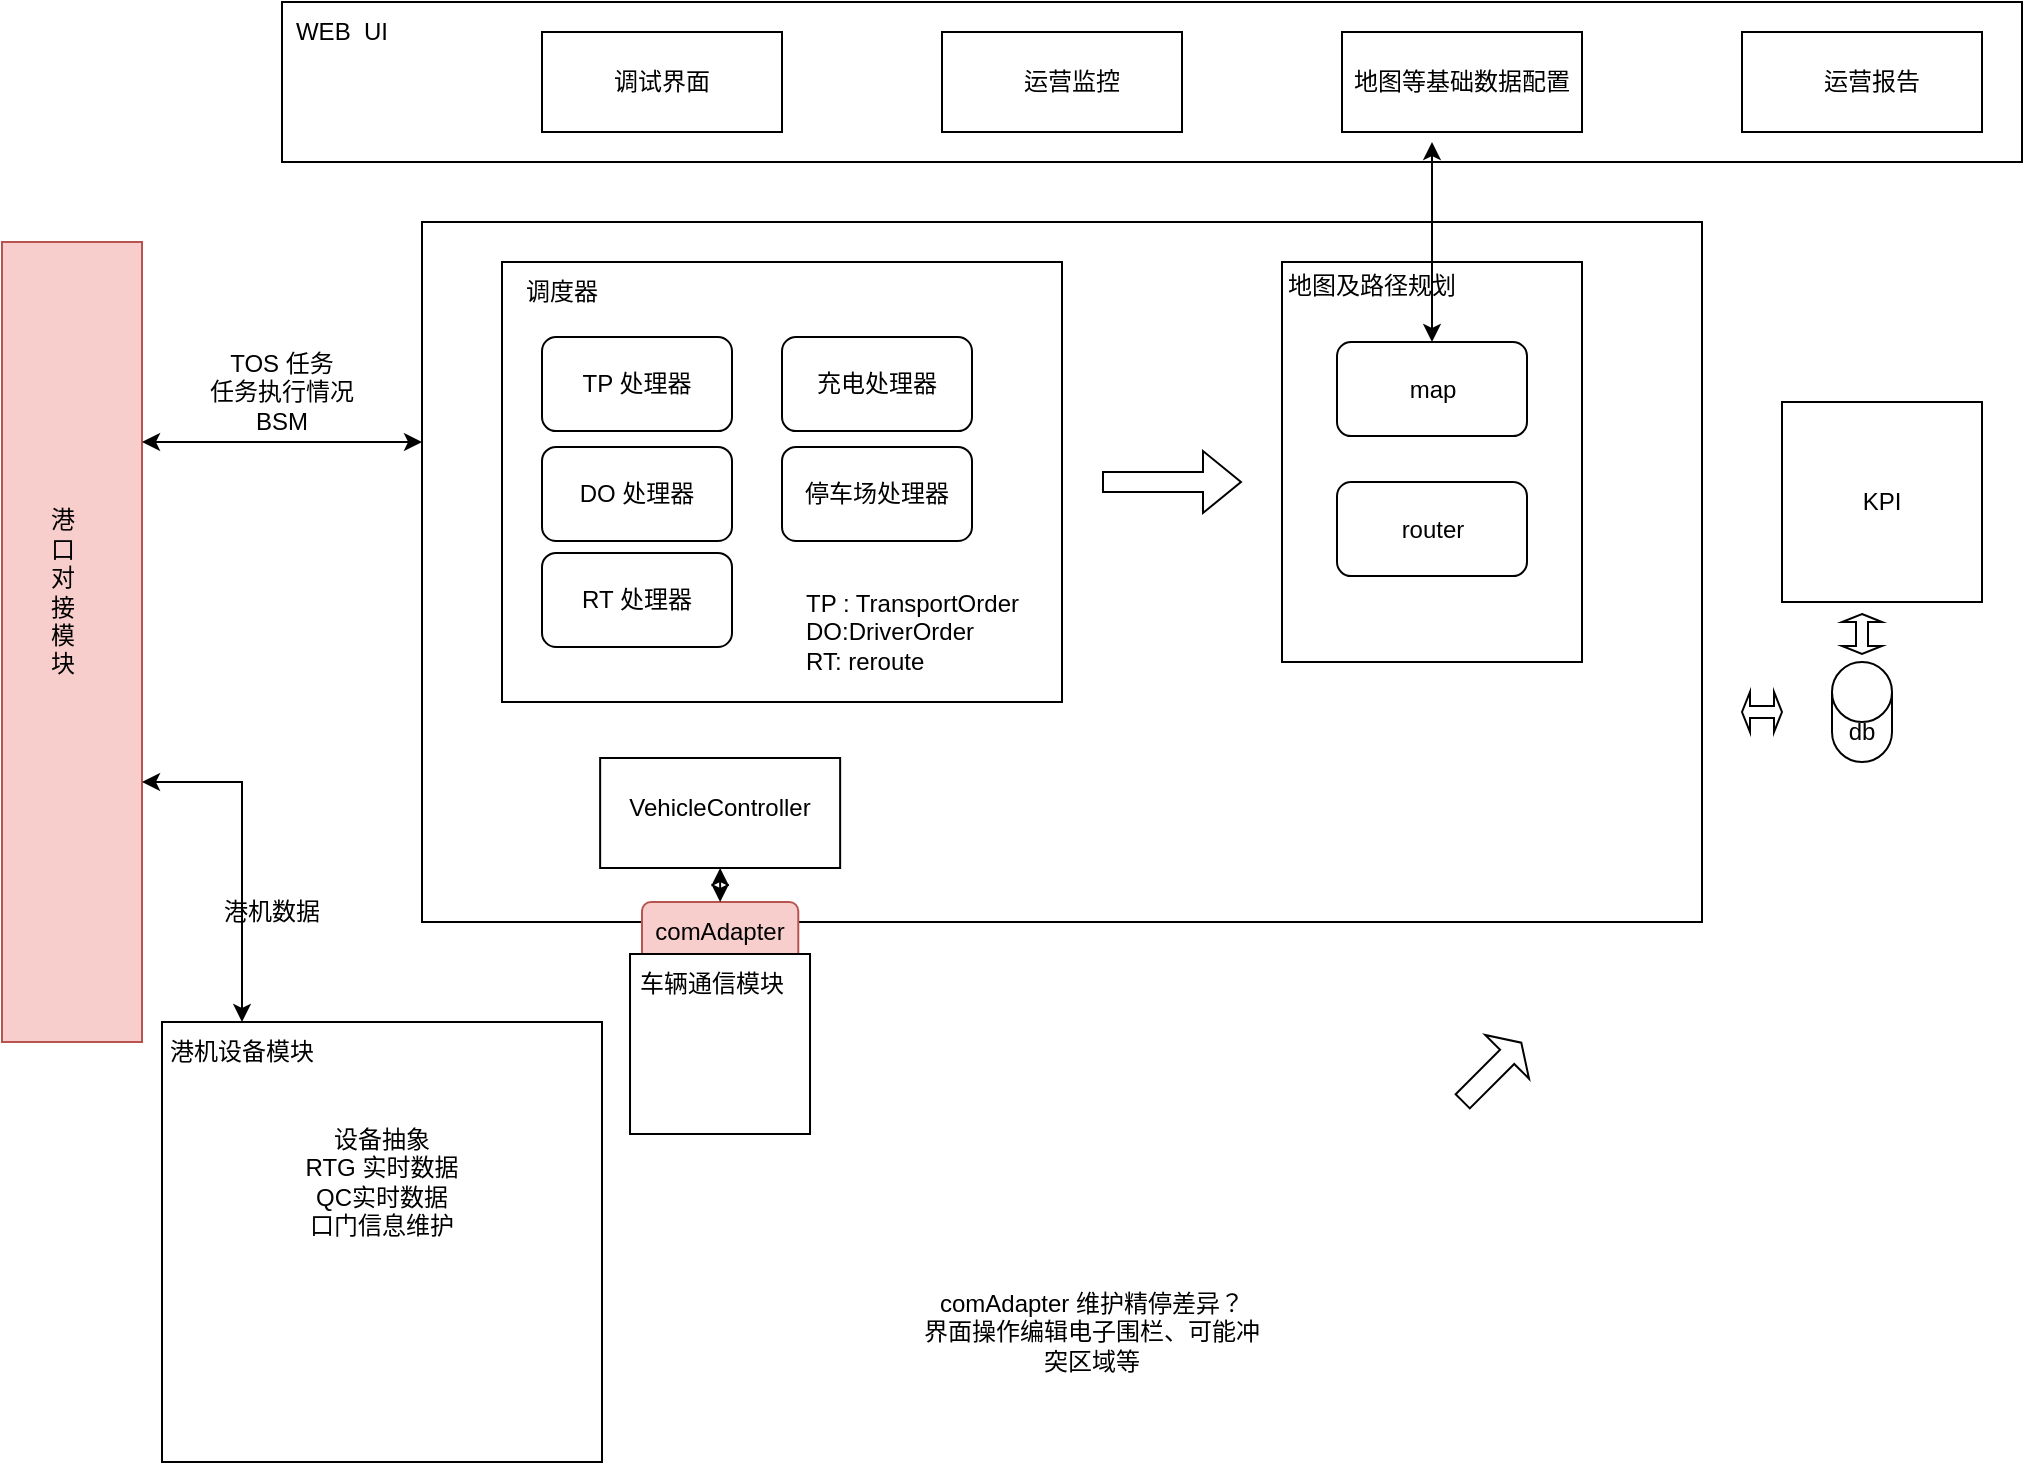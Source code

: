 <mxfile version="21.3.0" type="github">
  <diagram name="Page-1" id="5f0bae14-7c28-e335-631c-24af17079c00">
    <mxGraphModel dx="1562" dy="869" grid="1" gridSize="10" guides="1" tooltips="1" connect="1" arrows="1" fold="1" page="1" pageScale="1" pageWidth="1100" pageHeight="850" background="none" math="0" shadow="0">
      <root>
        <mxCell id="0" />
        <mxCell id="1" parent="0" />
        <mxCell id="tz9ENl9yOeId7DFRfG0S-5" value="" style="whiteSpace=wrap;html=1;aspect=fixed;" vertex="1" parent="1">
          <mxGeometry x="160" y="530" width="220" height="220" as="geometry" />
        </mxCell>
        <mxCell id="tz9ENl9yOeId7DFRfG0S-6" value="港机设备模块" style="text;strokeColor=none;align=center;fillColor=none;html=1;verticalAlign=middle;whiteSpace=wrap;rounded=0;" vertex="1" parent="1">
          <mxGeometry x="160" y="530" width="80" height="30" as="geometry" />
        </mxCell>
        <mxCell id="tz9ENl9yOeId7DFRfG0S-10" value="" style="whiteSpace=wrap;html=1;" vertex="1" parent="1">
          <mxGeometry x="220" y="20" width="870" height="80" as="geometry" />
        </mxCell>
        <mxCell id="tz9ENl9yOeId7DFRfG0S-11" value="WEB&amp;nbsp; UI" style="text;strokeColor=none;align=center;fillColor=none;html=1;verticalAlign=middle;whiteSpace=wrap;rounded=0;" vertex="1" parent="1">
          <mxGeometry x="220" y="20" width="60" height="30" as="geometry" />
        </mxCell>
        <mxCell id="tz9ENl9yOeId7DFRfG0S-14" value="" style="group" vertex="1" connectable="0" parent="1">
          <mxGeometry x="350" y="35" width="120" height="50" as="geometry" />
        </mxCell>
        <mxCell id="tz9ENl9yOeId7DFRfG0S-9" value="" style="whiteSpace=wrap;html=1;" vertex="1" parent="tz9ENl9yOeId7DFRfG0S-14">
          <mxGeometry width="120" height="50" as="geometry" />
        </mxCell>
        <mxCell id="tz9ENl9yOeId7DFRfG0S-13" value="调试界面" style="text;strokeColor=none;align=center;fillColor=none;html=1;verticalAlign=middle;whiteSpace=wrap;rounded=0;" vertex="1" parent="tz9ENl9yOeId7DFRfG0S-14">
          <mxGeometry x="30" y="10" width="60" height="30" as="geometry" />
        </mxCell>
        <mxCell id="tz9ENl9yOeId7DFRfG0S-17" value="" style="group" vertex="1" connectable="0" parent="1">
          <mxGeometry x="523" y="35" width="120" height="50" as="geometry" />
        </mxCell>
        <mxCell id="tz9ENl9yOeId7DFRfG0S-18" value="" style="whiteSpace=wrap;html=1;" vertex="1" parent="tz9ENl9yOeId7DFRfG0S-17">
          <mxGeometry x="27" width="120" height="50" as="geometry" />
        </mxCell>
        <mxCell id="tz9ENl9yOeId7DFRfG0S-19" value="运营监控" style="text;strokeColor=none;align=center;fillColor=none;html=1;verticalAlign=middle;whiteSpace=wrap;rounded=0;" vertex="1" parent="tz9ENl9yOeId7DFRfG0S-17">
          <mxGeometry x="47" y="10" width="90" height="30" as="geometry" />
        </mxCell>
        <mxCell id="tz9ENl9yOeId7DFRfG0S-21" value="" style="group" vertex="1" connectable="0" parent="1">
          <mxGeometry x="687" y="35" width="140" height="50" as="geometry" />
        </mxCell>
        <mxCell id="tz9ENl9yOeId7DFRfG0S-22" value="" style="whiteSpace=wrap;html=1;" vertex="1" parent="tz9ENl9yOeId7DFRfG0S-21">
          <mxGeometry x="63" width="120" height="50" as="geometry" />
        </mxCell>
        <mxCell id="tz9ENl9yOeId7DFRfG0S-23" value="地图等基础数据配置" style="text;strokeColor=none;align=center;fillColor=none;html=1;verticalAlign=middle;whiteSpace=wrap;rounded=0;" vertex="1" parent="tz9ENl9yOeId7DFRfG0S-21">
          <mxGeometry x="68" y="10" width="110" height="30" as="geometry" />
        </mxCell>
        <mxCell id="tz9ENl9yOeId7DFRfG0S-38" value="" style="group;fillColor=#ffe6cc;strokeColor=#d79b00;fillStyle=solid;" vertex="1" connectable="0" parent="1">
          <mxGeometry x="80" y="140" width="70" height="400" as="geometry" />
        </mxCell>
        <mxCell id="tz9ENl9yOeId7DFRfG0S-37" value="" style="whiteSpace=wrap;html=1;fillColor=#f8cecc;strokeColor=#b85450;" vertex="1" parent="tz9ENl9yOeId7DFRfG0S-38">
          <mxGeometry width="70" height="400" as="geometry" />
        </mxCell>
        <mxCell id="tz9ENl9yOeId7DFRfG0S-36" value="港口对接模块" style="text;strokeColor=none;align=center;fillColor=none;html=1;verticalAlign=middle;whiteSpace=wrap;rounded=0;" vertex="1" parent="tz9ENl9yOeId7DFRfG0S-38">
          <mxGeometry x="20" y="160" width="20.769" height="30" as="geometry" />
        </mxCell>
        <mxCell id="tz9ENl9yOeId7DFRfG0S-39" value="" style="endArrow=classic;startArrow=classic;html=1;rounded=0;exitX=1;exitY=0.25;exitDx=0;exitDy=0;" edge="1" parent="1" source="tz9ENl9yOeId7DFRfG0S-37">
          <mxGeometry width="50" height="50" relative="1" as="geometry">
            <mxPoint x="530" y="370" as="sourcePoint" />
            <mxPoint x="290" y="240" as="targetPoint" />
            <Array as="points">
              <mxPoint x="220" y="240" />
            </Array>
          </mxGeometry>
        </mxCell>
        <mxCell id="tz9ENl9yOeId7DFRfG0S-48" value="" style="group" vertex="1" connectable="0" parent="1">
          <mxGeometry x="970" y="160" width="100" height="160" as="geometry" />
        </mxCell>
        <mxCell id="tz9ENl9yOeId7DFRfG0S-47" value="" style="group" vertex="1" connectable="0" parent="tz9ENl9yOeId7DFRfG0S-48">
          <mxGeometry y="60" width="100" height="100" as="geometry" />
        </mxCell>
        <mxCell id="tz9ENl9yOeId7DFRfG0S-7" value="" style="whiteSpace=wrap;html=1;aspect=fixed;" vertex="1" parent="tz9ENl9yOeId7DFRfG0S-47">
          <mxGeometry width="100" height="100" as="geometry" />
        </mxCell>
        <mxCell id="tz9ENl9yOeId7DFRfG0S-8" value="KPI" style="text;strokeColor=none;align=center;fillColor=none;html=1;verticalAlign=middle;whiteSpace=wrap;rounded=0;" vertex="1" parent="tz9ENl9yOeId7DFRfG0S-47">
          <mxGeometry x="20" y="37.5" width="60" height="25" as="geometry" />
        </mxCell>
        <mxCell id="tz9ENl9yOeId7DFRfG0S-52" value="" style="group" vertex="1" connectable="0" parent="1">
          <mxGeometry x="290" y="130" width="640" height="390" as="geometry" />
        </mxCell>
        <mxCell id="tz9ENl9yOeId7DFRfG0S-50" value="" style="whiteSpace=wrap;html=1;" vertex="1" parent="tz9ENl9yOeId7DFRfG0S-52">
          <mxGeometry width="640" height="350" as="geometry" />
        </mxCell>
        <mxCell id="tz9ENl9yOeId7DFRfG0S-57" value="comAdapter" style="rounded=1;whiteSpace=wrap;html=1;direction=south;fillColor=#f8cecc;strokeColor=#b85450;" vertex="1" parent="tz9ENl9yOeId7DFRfG0S-52">
          <mxGeometry x="109.995" y="339.995" width="78.15" height="30" as="geometry" />
        </mxCell>
        <mxCell id="tz9ENl9yOeId7DFRfG0S-70" value="" style="group" vertex="1" connectable="0" parent="tz9ENl9yOeId7DFRfG0S-52">
          <mxGeometry x="89.07" y="263" width="120" height="55" as="geometry" />
        </mxCell>
        <mxCell id="tz9ENl9yOeId7DFRfG0S-74" value="" style="group" vertex="1" connectable="0" parent="tz9ENl9yOeId7DFRfG0S-70">
          <mxGeometry width="120" height="55" as="geometry" />
        </mxCell>
        <mxCell id="tz9ENl9yOeId7DFRfG0S-69" value="" style="whiteSpace=wrap;html=1;" vertex="1" parent="tz9ENl9yOeId7DFRfG0S-74">
          <mxGeometry y="5" width="120" height="55" as="geometry" />
        </mxCell>
        <mxCell id="tz9ENl9yOeId7DFRfG0S-68" value="VehicleController" style="text;strokeColor=none;align=center;fillColor=none;html=1;verticalAlign=middle;whiteSpace=wrap;rounded=0;strokeWidth=5;" vertex="1" parent="tz9ENl9yOeId7DFRfG0S-74">
          <mxGeometry x="4.99" y="10" width="110.01" height="40" as="geometry" />
        </mxCell>
        <mxCell id="tz9ENl9yOeId7DFRfG0S-73" value="" style="group" vertex="1" connectable="0" parent="tz9ENl9yOeId7DFRfG0S-52">
          <mxGeometry x="420" y="12.96" width="160" height="207.04" as="geometry" />
        </mxCell>
        <mxCell id="tz9ENl9yOeId7DFRfG0S-65" value="" style="whiteSpace=wrap;html=1;" vertex="1" parent="tz9ENl9yOeId7DFRfG0S-73">
          <mxGeometry x="10" y="7.04" width="150" height="200" as="geometry" />
        </mxCell>
        <mxCell id="tz9ENl9yOeId7DFRfG0S-72" value="地图及路径规划" style="text;strokeColor=none;align=center;fillColor=none;html=1;verticalAlign=middle;whiteSpace=wrap;rounded=0;" vertex="1" parent="tz9ENl9yOeId7DFRfG0S-73">
          <mxGeometry width="110" height="38.89" as="geometry" />
        </mxCell>
        <mxCell id="tz9ENl9yOeId7DFRfG0S-77" value="map" style="rounded=1;whiteSpace=wrap;html=1;" vertex="1" parent="tz9ENl9yOeId7DFRfG0S-73">
          <mxGeometry x="37.5" y="47.04" width="95" height="47.04" as="geometry" />
        </mxCell>
        <mxCell id="tz9ENl9yOeId7DFRfG0S-79" value="router" style="rounded=1;whiteSpace=wrap;html=1;" vertex="1" parent="tz9ENl9yOeId7DFRfG0S-73">
          <mxGeometry x="37.5" y="117.04" width="95" height="47.04" as="geometry" />
        </mxCell>
        <mxCell id="tz9ENl9yOeId7DFRfG0S-75" value="" style="endArrow=classic;startArrow=classic;html=1;rounded=0;exitX=0.5;exitY=1;exitDx=0;exitDy=0;entryX=0;entryY=0.5;entryDx=0;entryDy=0;" edge="1" parent="tz9ENl9yOeId7DFRfG0S-52" source="tz9ENl9yOeId7DFRfG0S-69" target="tz9ENl9yOeId7DFRfG0S-57">
          <mxGeometry width="50" height="50" relative="1" as="geometry">
            <mxPoint x="240" y="240" as="sourcePoint" />
            <mxPoint x="290" y="190" as="targetPoint" />
          </mxGeometry>
        </mxCell>
        <mxCell id="tz9ENl9yOeId7DFRfG0S-99" value="" style="shape=flexArrow;endArrow=classic;html=1;rounded=0;" edge="1" parent="tz9ENl9yOeId7DFRfG0S-52">
          <mxGeometry width="50" height="50" relative="1" as="geometry">
            <mxPoint x="340" y="130" as="sourcePoint" />
            <mxPoint x="410" y="130" as="targetPoint" />
          </mxGeometry>
        </mxCell>
        <mxCell id="tz9ENl9yOeId7DFRfG0S-53" value="" style="endArrow=classic;startArrow=classic;html=1;rounded=0;entryX=0.5;entryY=0;entryDx=0;entryDy=0;" edge="1" parent="1" target="tz9ENl9yOeId7DFRfG0S-6">
          <mxGeometry width="50" height="50" relative="1" as="geometry">
            <mxPoint x="150" y="410" as="sourcePoint" />
            <mxPoint x="300" y="250" as="targetPoint" />
            <Array as="points">
              <mxPoint x="200" y="410" />
            </Array>
          </mxGeometry>
        </mxCell>
        <mxCell id="tz9ENl9yOeId7DFRfG0S-54" value="TOS 任务&lt;br&gt;任务执行情况&lt;br&gt;BSM" style="text;strokeColor=none;align=center;fillColor=none;html=1;verticalAlign=middle;whiteSpace=wrap;rounded=0;" vertex="1" parent="1">
          <mxGeometry x="175" y="200" width="90" height="30" as="geometry" />
        </mxCell>
        <mxCell id="tz9ENl9yOeId7DFRfG0S-55" value="港机数据" style="text;strokeColor=none;align=center;fillColor=none;html=1;verticalAlign=middle;whiteSpace=wrap;rounded=0;" vertex="1" parent="1">
          <mxGeometry x="170" y="460" width="90" height="30" as="geometry" />
        </mxCell>
        <mxCell id="tz9ENl9yOeId7DFRfG0S-64" value="" style="group" vertex="1" connectable="0" parent="1">
          <mxGeometry x="390" y="496" width="94.01" height="90" as="geometry" />
        </mxCell>
        <mxCell id="tz9ENl9yOeId7DFRfG0S-3" value="" style="whiteSpace=wrap;html=1;aspect=fixed;" vertex="1" parent="tz9ENl9yOeId7DFRfG0S-64">
          <mxGeometry x="4.01" width="90" height="90" as="geometry" />
        </mxCell>
        <mxCell id="tz9ENl9yOeId7DFRfG0S-62" value="车辆通信模块" style="text;strokeColor=none;align=center;fillColor=none;html=1;verticalAlign=middle;whiteSpace=wrap;rounded=0;" vertex="1" parent="tz9ENl9yOeId7DFRfG0S-64">
          <mxGeometry width="90" height="30" as="geometry" />
        </mxCell>
        <mxCell id="tz9ENl9yOeId7DFRfG0S-30" value="" style="shape=doubleArrow;direction=west;whiteSpace=wrap;html=1;" vertex="1" parent="1">
          <mxGeometry x="950" y="365" width="20" height="20" as="geometry" />
        </mxCell>
        <mxCell id="tz9ENl9yOeId7DFRfG0S-66" value="设备抽象&lt;br&gt;RTG 实时数据&lt;br&gt;QC实时数据&lt;br&gt;口门信息维护" style="text;strokeColor=none;align=center;fillColor=none;html=1;verticalAlign=middle;whiteSpace=wrap;rounded=0;" vertex="1" parent="1">
          <mxGeometry x="220" y="595" width="100" height="30" as="geometry" />
        </mxCell>
        <mxCell id="tz9ENl9yOeId7DFRfG0S-45" value="" style="group" vertex="1" connectable="0" parent="1">
          <mxGeometry x="980" y="350" width="60" height="50" as="geometry" />
        </mxCell>
        <mxCell id="tz9ENl9yOeId7DFRfG0S-27" value="" style="shape=cylinder3;whiteSpace=wrap;html=1;boundedLbl=1;backgroundOutline=1;size=15;" vertex="1" parent="tz9ENl9yOeId7DFRfG0S-45">
          <mxGeometry x="15" width="30" height="50" as="geometry" />
        </mxCell>
        <mxCell id="tz9ENl9yOeId7DFRfG0S-28" value="db" style="text;strokeColor=none;align=center;fillColor=none;html=1;verticalAlign=middle;whiteSpace=wrap;rounded=0;" vertex="1" parent="tz9ENl9yOeId7DFRfG0S-45">
          <mxGeometry y="20" width="60" height="30" as="geometry" />
        </mxCell>
        <mxCell id="tz9ENl9yOeId7DFRfG0S-67" value="" style="shape=doubleArrow;direction=west;whiteSpace=wrap;html=1;rotation=-90;" vertex="1" parent="1">
          <mxGeometry x="1000" y="326" width="20" height="20" as="geometry" />
        </mxCell>
        <mxCell id="tz9ENl9yOeId7DFRfG0S-76" value="comAdapter 维护精停差异？&lt;br&gt;界面操作编辑电子围栏、可能冲突区域等" style="text;strokeColor=none;align=center;fillColor=none;html=1;verticalAlign=middle;whiteSpace=wrap;rounded=0;" vertex="1" parent="1">
          <mxGeometry x="540" y="670" width="170" height="30" as="geometry" />
        </mxCell>
        <mxCell id="tz9ENl9yOeId7DFRfG0S-81" value="" style="endArrow=classic;startArrow=classic;html=1;rounded=0;exitX=0.5;exitY=0;exitDx=0;exitDy=0;" edge="1" parent="1" source="tz9ENl9yOeId7DFRfG0S-77">
          <mxGeometry width="50" height="50" relative="1" as="geometry">
            <mxPoint x="740" y="150" as="sourcePoint" />
            <mxPoint x="795" y="90" as="targetPoint" />
          </mxGeometry>
        </mxCell>
        <mxCell id="tz9ENl9yOeId7DFRfG0S-82" value="" style="group" vertex="1" connectable="0" parent="1">
          <mxGeometry x="950" y="35" width="140" height="50" as="geometry" />
        </mxCell>
        <mxCell id="tz9ENl9yOeId7DFRfG0S-83" value="" style="whiteSpace=wrap;html=1;" vertex="1" parent="tz9ENl9yOeId7DFRfG0S-82">
          <mxGeometry width="120" height="50" as="geometry" />
        </mxCell>
        <mxCell id="tz9ENl9yOeId7DFRfG0S-84" value="运营报告" style="text;strokeColor=none;align=center;fillColor=none;html=1;verticalAlign=middle;whiteSpace=wrap;rounded=0;" vertex="1" parent="tz9ENl9yOeId7DFRfG0S-82">
          <mxGeometry x="10" y="10" width="110" height="30" as="geometry" />
        </mxCell>
        <mxCell id="tz9ENl9yOeId7DFRfG0S-88" value="" style="group" vertex="1" connectable="0" parent="1">
          <mxGeometry x="330" y="150" width="340" height="230" as="geometry" />
        </mxCell>
        <mxCell id="tz9ENl9yOeId7DFRfG0S-86" value="" style="whiteSpace=wrap;html=1;movable=1;resizable=1;rotatable=1;deletable=1;editable=1;locked=0;connectable=1;" vertex="1" parent="tz9ENl9yOeId7DFRfG0S-88">
          <mxGeometry width="280" height="220" as="geometry" />
        </mxCell>
        <mxCell id="tz9ENl9yOeId7DFRfG0S-87" value="调度器" style="text;strokeColor=none;align=center;fillColor=none;html=1;verticalAlign=middle;whiteSpace=wrap;rounded=0;movable=1;resizable=1;rotatable=1;deletable=1;editable=1;locked=0;connectable=1;" vertex="1" parent="tz9ENl9yOeId7DFRfG0S-88">
          <mxGeometry width="60" height="30" as="geometry" />
        </mxCell>
        <mxCell id="tz9ENl9yOeId7DFRfG0S-90" value="TP 处理器" style="rounded=1;whiteSpace=wrap;html=1;" vertex="1" parent="tz9ENl9yOeId7DFRfG0S-88">
          <mxGeometry x="20" y="37.5" width="95" height="47.04" as="geometry" />
        </mxCell>
        <mxCell id="tz9ENl9yOeId7DFRfG0S-91" value="DO 处理器" style="rounded=1;whiteSpace=wrap;html=1;" vertex="1" parent="tz9ENl9yOeId7DFRfG0S-88">
          <mxGeometry x="20" y="92.46" width="95" height="47.04" as="geometry" />
        </mxCell>
        <mxCell id="tz9ENl9yOeId7DFRfG0S-92" value="RT 处理器" style="rounded=1;whiteSpace=wrap;html=1;" vertex="1" parent="tz9ENl9yOeId7DFRfG0S-88">
          <mxGeometry x="20" y="145.46" width="95" height="47.04" as="geometry" />
        </mxCell>
        <mxCell id="tz9ENl9yOeId7DFRfG0S-93" value="充电处理器" style="rounded=1;whiteSpace=wrap;html=1;" vertex="1" parent="tz9ENl9yOeId7DFRfG0S-88">
          <mxGeometry x="140" y="37.5" width="95" height="47.04" as="geometry" />
        </mxCell>
        <mxCell id="tz9ENl9yOeId7DFRfG0S-94" value="停车场处理器" style="rounded=1;whiteSpace=wrap;html=1;" vertex="1" parent="tz9ENl9yOeId7DFRfG0S-88">
          <mxGeometry x="140" y="92.46" width="95" height="47.04" as="geometry" />
        </mxCell>
        <mxCell id="tz9ENl9yOeId7DFRfG0S-101" value="TP : TransportOrder&lt;br&gt;DO:DriverOrder&lt;br&gt;RT: reroute" style="text;strokeColor=none;align=left;fillColor=none;html=1;verticalAlign=middle;whiteSpace=wrap;rounded=0;" vertex="1" parent="tz9ENl9yOeId7DFRfG0S-88">
          <mxGeometry x="150" y="170" width="190" height="30" as="geometry" />
        </mxCell>
        <mxCell id="tz9ENl9yOeId7DFRfG0S-102" value="" style="shape=flexArrow;endArrow=classic;html=1;rounded=0;endSize=3;startSize=3;" edge="1" parent="1">
          <mxGeometry width="50" height="50" relative="1" as="geometry">
            <mxPoint x="810" y="570" as="sourcePoint" />
            <mxPoint x="840" y="540" as="targetPoint" />
          </mxGeometry>
        </mxCell>
      </root>
    </mxGraphModel>
  </diagram>
</mxfile>
